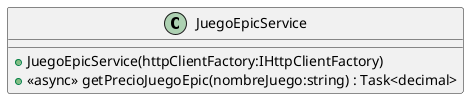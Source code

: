 @startuml
class JuegoEpicService {
    + JuegoEpicService(httpClientFactory:IHttpClientFactory)
    + <<async>> getPrecioJuegoEpic(nombreJuego:string) : Task<decimal>
}
@enduml
